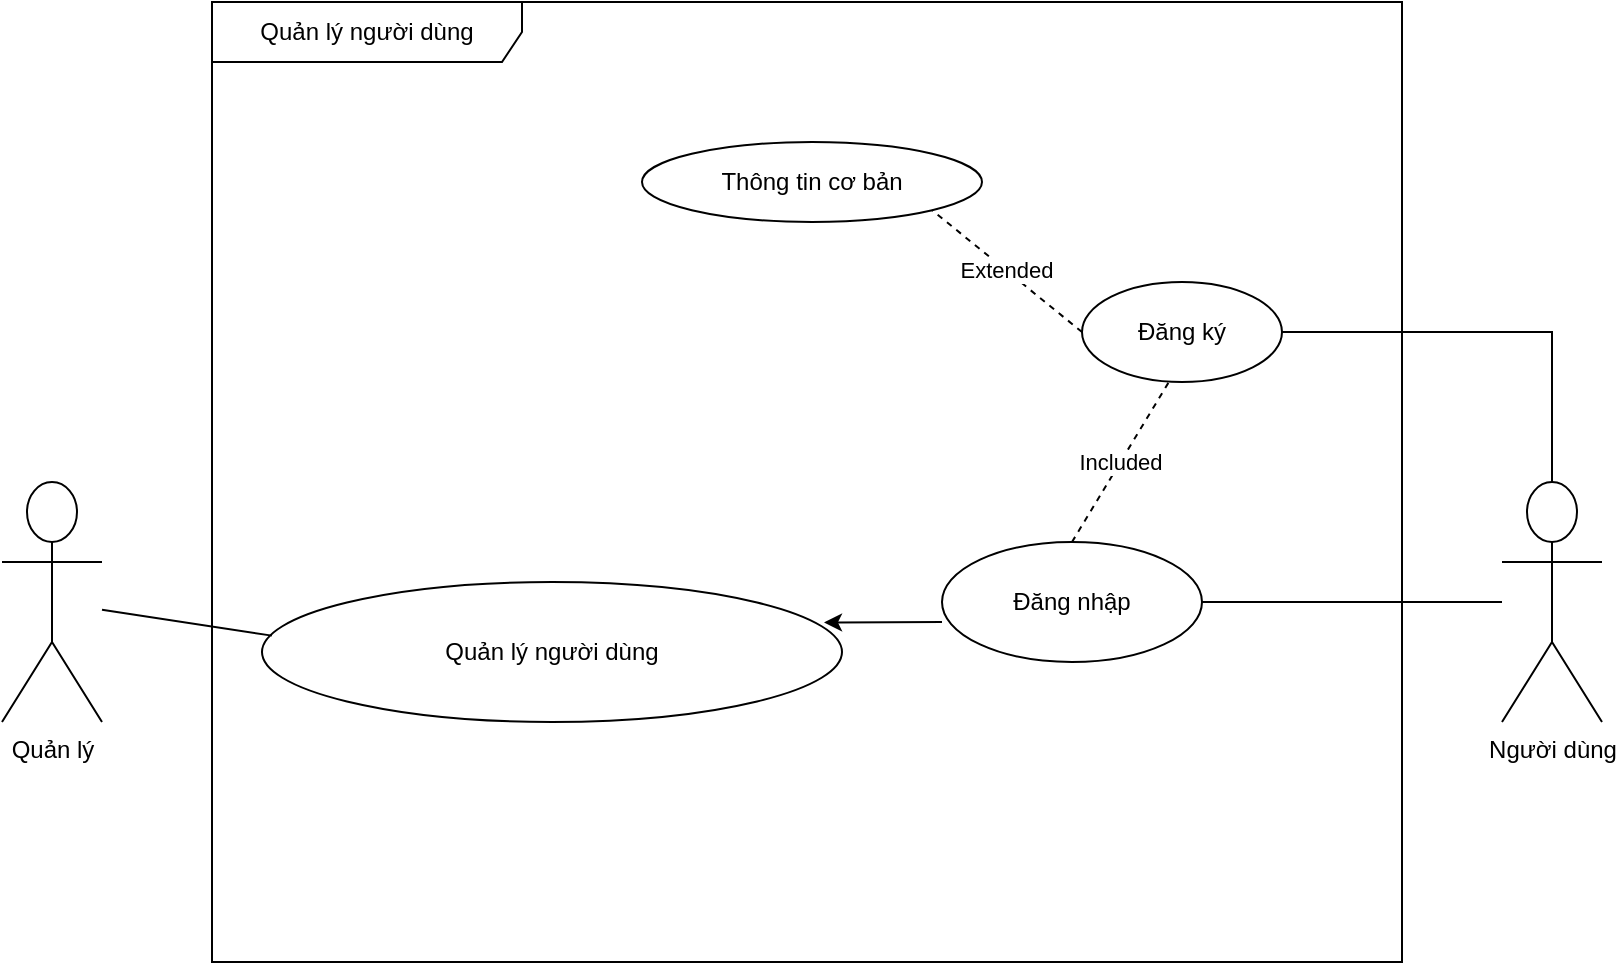 <mxfile version="17.1.3" type="device"><diagram id="iOv5yiuz3GrusbUeVeHW" name="Page-1"><mxGraphModel dx="996" dy="620" grid="1" gridSize="10" guides="1" tooltips="1" connect="1" arrows="1" fold="1" page="1" pageScale="1" pageWidth="850" pageHeight="1100" math="0" shadow="0"><root><mxCell id="0"/><mxCell id="1" parent="0"/><mxCell id="hX5MUTHM7RuPERM_CCS2-1" value="Quản lý&lt;br&gt;" style="shape=umlActor;verticalLabelPosition=bottom;verticalAlign=top;html=1;outlineConnect=0;" parent="1" vertex="1"><mxGeometry x="20" y="280" width="50" height="120" as="geometry"/></mxCell><mxCell id="hX5MUTHM7RuPERM_CCS2-2" value="Người dùng" style="shape=umlActor;verticalLabelPosition=bottom;verticalAlign=top;html=1;outlineConnect=0;" parent="1" vertex="1"><mxGeometry x="770" y="280" width="50" height="120" as="geometry"/></mxCell><mxCell id="hX5MUTHM7RuPERM_CCS2-9" value="Quản lý người dùng" style="ellipse;whiteSpace=wrap;html=1;" parent="1" vertex="1"><mxGeometry x="150" y="330" width="290" height="70" as="geometry"/></mxCell><mxCell id="hX5MUTHM7RuPERM_CCS2-10" value="" style="endArrow=none;html=1;rounded=0;entryX=0.017;entryY=0.383;entryDx=0;entryDy=0;entryPerimeter=0;" parent="1" source="hX5MUTHM7RuPERM_CCS2-1" target="hX5MUTHM7RuPERM_CCS2-9" edge="1"><mxGeometry width="50" height="50" relative="1" as="geometry"><mxPoint x="400" y="340" as="sourcePoint"/><mxPoint x="350" y="300" as="targetPoint"/></mxGeometry></mxCell><mxCell id="bDqJT0m2EzavuI_wUM8E-16" style="edgeStyle=orthogonalEdgeStyle;rounded=0;orthogonalLoop=1;jettySize=auto;html=1;endArrow=none;endFill=0;" edge="1" parent="1" source="bDqJT0m2EzavuI_wUM8E-3" target="hX5MUTHM7RuPERM_CCS2-2"><mxGeometry relative="1" as="geometry"/></mxCell><mxCell id="bDqJT0m2EzavuI_wUM8E-3" value="Đăng ký" style="ellipse;whiteSpace=wrap;html=1;gradientColor=#ffffff;" vertex="1" parent="1"><mxGeometry x="560" y="180" width="100" height="50" as="geometry"/></mxCell><mxCell id="bDqJT0m2EzavuI_wUM8E-6" value="Included" style="endArrow=none;html=1;rounded=0;entryX=0.438;entryY=0.988;entryDx=0;entryDy=0;dashed=1;exitX=0.5;exitY=0;exitDx=0;exitDy=0;entryPerimeter=0;" edge="1" parent="1" source="bDqJT0m2EzavuI_wUM8E-9" target="bDqJT0m2EzavuI_wUM8E-3"><mxGeometry width="50" height="50" relative="1" as="geometry"><mxPoint x="400" y="340" as="sourcePoint"/><mxPoint x="450" y="290" as="targetPoint"/></mxGeometry></mxCell><mxCell id="bDqJT0m2EzavuI_wUM8E-14" style="edgeStyle=orthogonalEdgeStyle;rounded=0;orthogonalLoop=1;jettySize=auto;html=1;endArrow=none;endFill=0;" edge="1" parent="1" source="bDqJT0m2EzavuI_wUM8E-9" target="hX5MUTHM7RuPERM_CCS2-2"><mxGeometry relative="1" as="geometry"/></mxCell><mxCell id="bDqJT0m2EzavuI_wUM8E-9" value="Đăng nhập" style="ellipse;whiteSpace=wrap;html=1;gradientColor=#ffffff;" vertex="1" parent="1"><mxGeometry x="490" y="310" width="130" height="60" as="geometry"/></mxCell><mxCell id="bDqJT0m2EzavuI_wUM8E-11" value="" style="endArrow=classic;html=1;rounded=0;entryX=0.969;entryY=0.289;entryDx=0;entryDy=0;entryPerimeter=0;exitX=0;exitY=0.667;exitDx=0;exitDy=0;exitPerimeter=0;" edge="1" parent="1" source="bDqJT0m2EzavuI_wUM8E-9" target="hX5MUTHM7RuPERM_CCS2-9"><mxGeometry width="50" height="50" relative="1" as="geometry"><mxPoint x="590" y="480" as="sourcePoint"/><mxPoint x="640" y="430" as="targetPoint"/></mxGeometry></mxCell><mxCell id="bDqJT0m2EzavuI_wUM8E-17" value="Thông tin cơ bản" style="ellipse;whiteSpace=wrap;html=1;gradientColor=#ffffff;" vertex="1" parent="1"><mxGeometry x="340" y="110" width="170" height="40" as="geometry"/></mxCell><mxCell id="bDqJT0m2EzavuI_wUM8E-18" value="Extended" style="endArrow=none;dashed=1;html=1;rounded=0;entryX=1;entryY=1;entryDx=0;entryDy=0;exitX=0;exitY=0.5;exitDx=0;exitDy=0;" edge="1" parent="1" source="bDqJT0m2EzavuI_wUM8E-3" target="bDqJT0m2EzavuI_wUM8E-17"><mxGeometry width="50" height="50" relative="1" as="geometry"><mxPoint x="450" y="210" as="sourcePoint"/><mxPoint x="500" y="160" as="targetPoint"/></mxGeometry></mxCell><mxCell id="bDqJT0m2EzavuI_wUM8E-20" value="Quản lý người dùng" style="shape=umlFrame;whiteSpace=wrap;html=1;gradientColor=#ffffff;width=155;height=30;" vertex="1" parent="1"><mxGeometry x="125" y="40" width="595" height="480" as="geometry"/></mxCell></root></mxGraphModel></diagram></mxfile>
